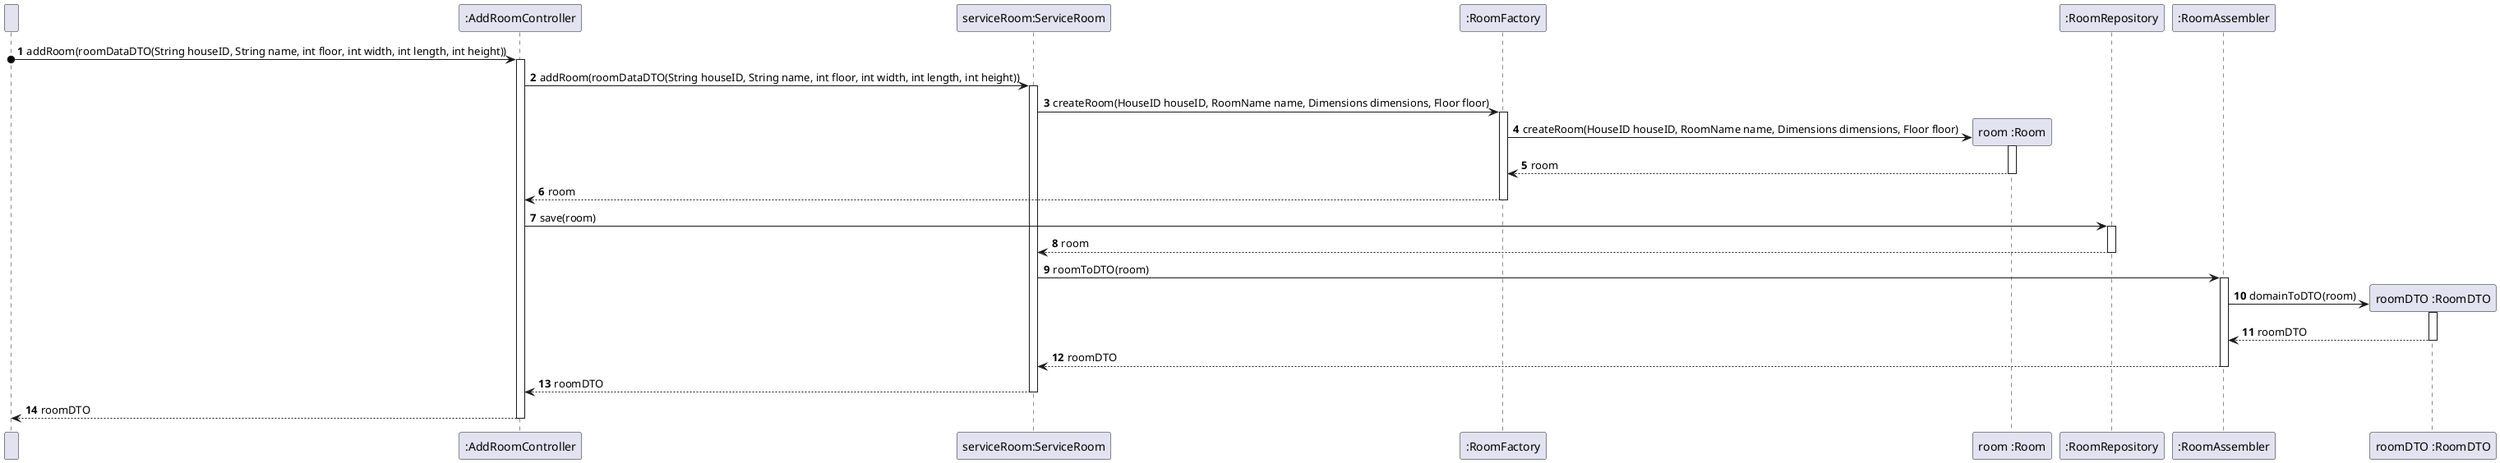 @startuml

!pragma layout smetana
autonumber

participant " " as User
participant ":AddRoomController" as Controller
participant "serviceRoom:ServiceRoom" as Service
participant ":RoomFactory" as Factory
participant "room :Room" as Room
participant ":RoomRepository" as Repository
participant ":RoomAssembler" as Assembler
participant "roomDTO :RoomDTO" as DTO

User o-> Controller: addRoom(roomDataDTO(String houseID, String name, int floor, int width, int length, int height))
activate Controller
Controller -> Service: addRoom(roomDataDTO(String houseID, String name, int floor, int width, int length, int height))
activate Service
Service -> Factory: createRoom(HouseID houseID, RoomName name, Dimensions dimensions, Floor floor)
activate Factory
create Room
Factory -> Room: createRoom(HouseID houseID, RoomName name, Dimensions dimensions, Floor floor)
activate Room
Room --> Factory: room
deactivate Room
Factory --> Controller: room
deactivate Factory
Controller -> Repository: save(room)
activate Repository
Repository --> Service : room
deactivate Repository
Service -> Assembler: roomToDTO(room)
activate Assembler
create DTO
Assembler -> DTO: domainToDTO(room)
activate DTO
DTO --> Assembler: roomDTO
deactivate DTO
Assembler --> Service: roomDTO
deactivate Assembler
Service --> Controller: roomDTO
deactivate Service
Controller --> User: roomDTO
deactivate Controller





@enduml